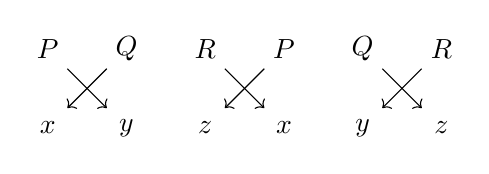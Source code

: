 \begin{tikzpicture}
		\node [style=none] (0) at (-2, 1) {$P$};
		\node [style=none] (1) at (-1, 1) {};
		\node [style=none] (2) at (-1, 1) {$Q$};
		\node [style=none] (3) at (0, 1) {$R$};
		\node [style=none] (4) at (1, 1) {$P$};
		\node [style=none] (5) at (2, 1) {$Q$};
		\node [style=none] (6) at (3, 1) {$R$};
		\node [style=none] (7) at (-2, 0) {$x$};
		\node [style=none] (8) at (-1, 0) {$y$};
		\node [style=none] (9) at (0, 0) {$z$};
		\node [style=none] (10) at (1, 0) {$x$};
		\node [style=none] (11) at (2, 0) {$y$};
		\node [style=none] (12) at (3, 0) {$z$};
		\node [style=none] (13) at (-1.75, 0.75) {};
		\node [style=none] (14) at (-1.25, 0.25) {};
		\node [style=none] (15) at (-1.75, 0.25) {};
		\node [style=none] (16) at (-1.25, 0.75) {};
		\node [style=none] (17) at (-0.75, 0.75) {};
		\node [style=none] (18) at (-0.75, 0.25) {};
		\node [style=none] (19) at (-0.25, 0.75) {};
		\node [style=none] (20) at (-0.25, 0.25) {};
		\node [style=none] (21) at (0.25, 0.75) {};
		\node [style=none] (22) at (0.25, 0.25) {};
		\node [style=none] (23) at (0.75, 0.25) {};
		\node [style=none] (24) at (0.75, 0.75) {};
		\node [style=none] (25) at (1.25, 0.75) {};
		\node [style=none] (26) at (1.75, 0.25) {};
		\node [style=none] (27) at (1.25, 0.25) {};
		\node [style=none] (28) at (1.75, 0.75) {};
		\node [style=none] (29) at (2.25, 0.75) {};
		\node [style=none] (30) at (2.75, 0.25) {};
		\node [style=none] (31) at (2.25, 0.25) {};
		\node [style=none] (32) at (2.75, 0.75) {};
		\node [style=none] (33) at (-1.25, 0.25) {};
		\draw [->] (13.center) to (33.center);
		\draw [->]  (16.center) to (15.center);
		\draw [->]  (21.center) to (23.center);
		\draw [->]  (24.center) to (22.center);
		\draw [->]  (29.center) to (30.center);
		\draw [->]  (32.center) to (31.center);
\end{tikzpicture}

